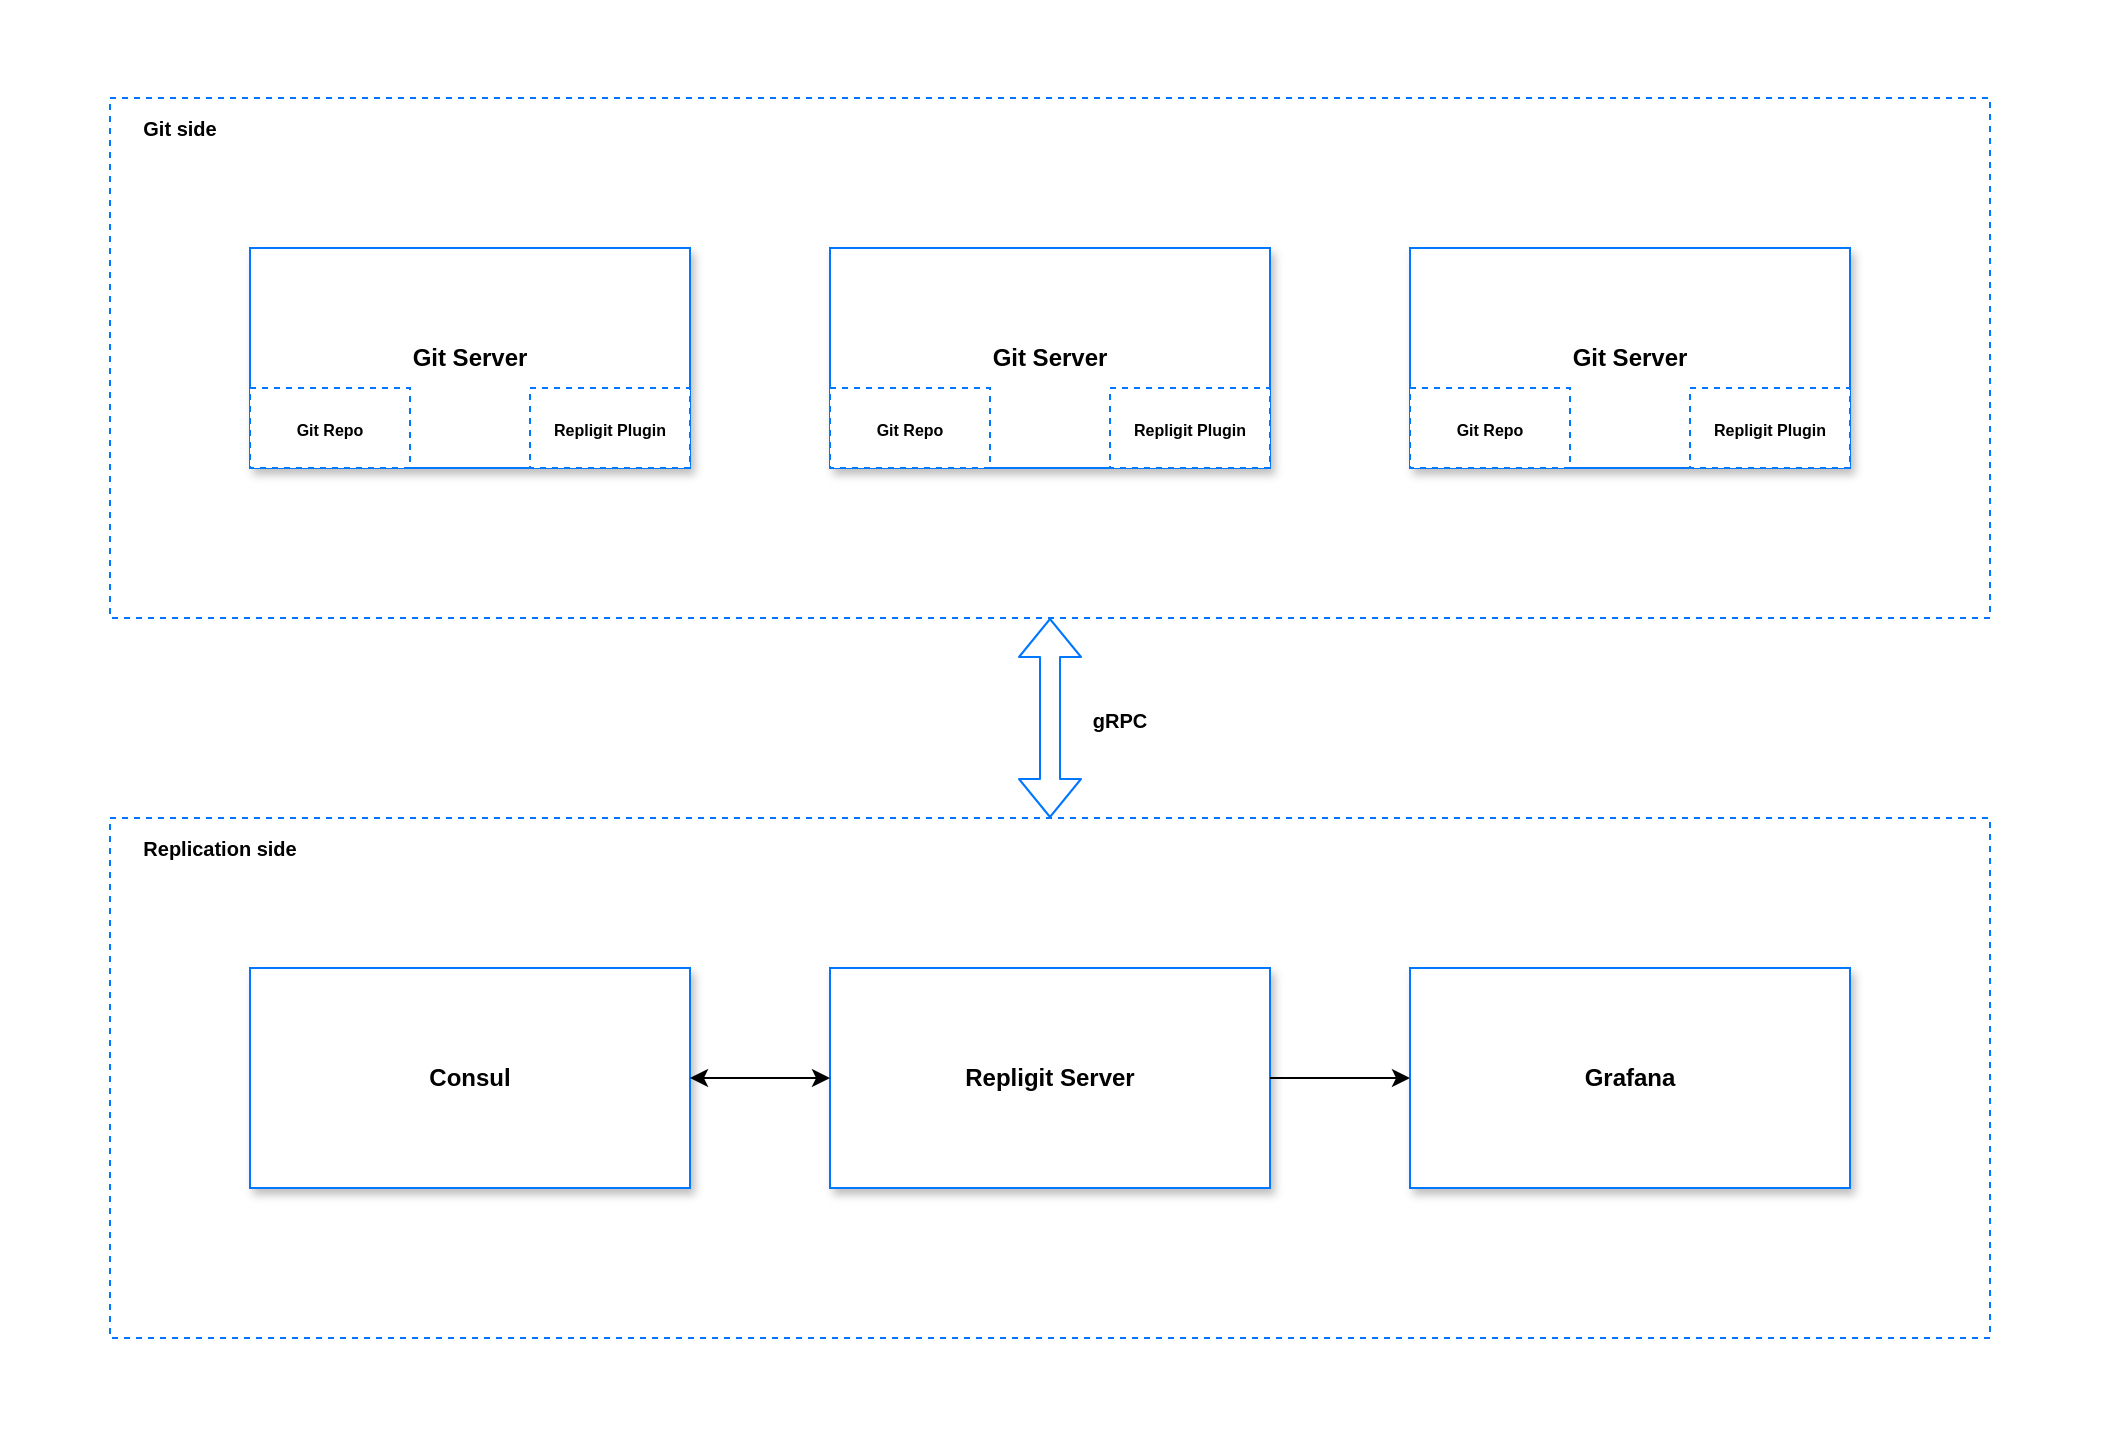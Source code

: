 <mxfile>
    <diagram id="hEeUyhEuUHNxcRoj7Iha" name="Page-1">
        <mxGraphModel dx="1708" dy="1765" grid="1" gridSize="10" guides="1" tooltips="1" connect="1" arrows="1" fold="1" page="1" pageScale="1" pageWidth="850" pageHeight="1100" math="0" shadow="0">
            <root>
                <mxCell id="0"/>
                <mxCell id="1" parent="0"/>
                <mxCell id="79" value="" style="rounded=0;whiteSpace=wrap;html=1;shadow=0;dashed=1;strokeColor=none;fontSize=8;" parent="1" vertex="1">
                    <mxGeometry x="-25" y="51" width="1050" height="720" as="geometry"/>
                </mxCell>
                <mxCell id="68" value="" style="rounded=0;whiteSpace=wrap;html=1;shadow=0;strokeColor=#0077FF;dashed=1;" parent="1" vertex="1">
                    <mxGeometry x="30" y="460" width="940" height="260" as="geometry"/>
                </mxCell>
                <mxCell id="60" value="" style="rounded=0;whiteSpace=wrap;html=1;shadow=0;strokeColor=#0077FF;dashed=1;" parent="1" vertex="1">
                    <mxGeometry x="30" y="100" width="940" height="260" as="geometry"/>
                </mxCell>
                <mxCell id="44" value="&lt;b&gt;Git Server&lt;/b&gt;" style="rounded=0;whiteSpace=wrap;html=1;shadow=1;strokeColor=#0077FF;" parent="1" vertex="1">
                    <mxGeometry x="100" y="175" width="220" height="110" as="geometry"/>
                </mxCell>
                <mxCell id="8" value="&lt;font style=&quot;font-size: 8px;&quot;&gt;&lt;b&gt;Repligit Plugin&lt;/b&gt;&lt;/font&gt;" style="rounded=0;whiteSpace=wrap;html=1;dashed=1;strokeColor=#0077FF;" parent="1" vertex="1">
                    <mxGeometry x="240" y="245" width="80" height="40" as="geometry"/>
                </mxCell>
                <mxCell id="61" value="&lt;b&gt;Git Server&lt;/b&gt;" style="rounded=0;whiteSpace=wrap;html=1;shadow=1;strokeColor=#0077FF;" parent="1" vertex="1">
                    <mxGeometry x="390" y="175" width="220" height="110" as="geometry"/>
                </mxCell>
                <mxCell id="62" value="&lt;b style=&quot;border-color: var(--border-color); font-size: 8px;&quot;&gt;Repligit Plugin&lt;/b&gt;" style="rounded=0;whiteSpace=wrap;html=1;dashed=1;strokeColor=#0077FF;" parent="1" vertex="1">
                    <mxGeometry x="530" y="245" width="80" height="40" as="geometry"/>
                </mxCell>
                <mxCell id="63" value="&lt;b&gt;Git Server&lt;/b&gt;" style="rounded=0;whiteSpace=wrap;html=1;shadow=1;strokeColor=#0077FF;" parent="1" vertex="1">
                    <mxGeometry x="680" y="175" width="220" height="110" as="geometry"/>
                </mxCell>
                <mxCell id="64" value="&lt;b style=&quot;border-color: var(--border-color); font-size: 8px;&quot;&gt;Repligit Plugin&lt;/b&gt;" style="rounded=0;whiteSpace=wrap;html=1;dashed=1;strokeColor=#0077FF;" parent="1" vertex="1">
                    <mxGeometry x="820" y="245" width="80" height="40" as="geometry"/>
                </mxCell>
                <mxCell id="65" value="&lt;b&gt;Consul&lt;/b&gt;" style="rounded=0;whiteSpace=wrap;html=1;shadow=1;strokeColor=#0077FF;" parent="1" vertex="1">
                    <mxGeometry x="100" y="535" width="220" height="110" as="geometry"/>
                </mxCell>
                <mxCell id="66" value="&lt;b&gt;Repligit Server&lt;/b&gt;" style="rounded=0;whiteSpace=wrap;html=1;shadow=1;strokeColor=#0077FF;" parent="1" vertex="1">
                    <mxGeometry x="390" y="535" width="220" height="110" as="geometry"/>
                </mxCell>
                <mxCell id="67" value="&lt;b&gt;Grafana&lt;/b&gt;" style="rounded=0;whiteSpace=wrap;html=1;shadow=1;strokeColor=#0077FF;" parent="1" vertex="1">
                    <mxGeometry x="680" y="535" width="220" height="110" as="geometry"/>
                </mxCell>
                <mxCell id="69" value="" style="endArrow=classic;startArrow=classic;html=1;fontSize=10;exitX=1;exitY=0.5;exitDx=0;exitDy=0;entryX=0;entryY=0.5;entryDx=0;entryDy=0;startFill=1;" parent="1" source="65" target="66" edge="1">
                    <mxGeometry width="50" height="50" relative="1" as="geometry">
                        <mxPoint x="680" y="380" as="sourcePoint"/>
                        <mxPoint x="730" y="330" as="targetPoint"/>
                    </mxGeometry>
                </mxCell>
                <mxCell id="70" value="" style="endArrow=none;startArrow=classic;html=1;fontSize=10;exitX=0;exitY=0.5;exitDx=0;exitDy=0;entryX=1;entryY=0.5;entryDx=0;entryDy=0;startFill=1;endFill=0;" parent="1" source="67" target="66" edge="1">
                    <mxGeometry width="50" height="50" relative="1" as="geometry">
                        <mxPoint x="330" y="600" as="sourcePoint"/>
                        <mxPoint x="400" y="600" as="targetPoint"/>
                    </mxGeometry>
                </mxCell>
                <mxCell id="71" value="" style="shape=flexArrow;endArrow=classic;startArrow=classic;html=1;fontSize=10;exitX=0.5;exitY=0;exitDx=0;exitDy=0;entryX=0.5;entryY=1;entryDx=0;entryDy=0;strokeColor=#0077FF;" parent="1" source="68" target="60" edge="1">
                    <mxGeometry width="100" height="100" relative="1" as="geometry">
                        <mxPoint x="650" y="400" as="sourcePoint"/>
                        <mxPoint x="750" y="300" as="targetPoint"/>
                    </mxGeometry>
                </mxCell>
                <mxCell id="73" value="&lt;b&gt;Git side&lt;/b&gt;" style="text;html=1;strokeColor=none;fillColor=none;align=center;verticalAlign=middle;whiteSpace=wrap;rounded=0;shadow=0;dashed=1;fontSize=10;" parent="1" vertex="1">
                    <mxGeometry x="30" y="100" width="70" height="30" as="geometry"/>
                </mxCell>
                <mxCell id="74" value="&lt;b&gt;Replication side&lt;/b&gt;" style="text;html=1;strokeColor=none;fillColor=none;align=center;verticalAlign=middle;whiteSpace=wrap;rounded=0;shadow=0;dashed=1;fontSize=10;" parent="1" vertex="1">
                    <mxGeometry x="30" y="460" width="110" height="30" as="geometry"/>
                </mxCell>
                <mxCell id="75" value="&lt;b&gt;gRPC&lt;/b&gt;" style="text;html=1;strokeColor=none;fillColor=none;align=center;verticalAlign=middle;whiteSpace=wrap;rounded=0;shadow=0;dashed=1;fontSize=10;" parent="1" vertex="1">
                    <mxGeometry x="510" y="396" width="50" height="30" as="geometry"/>
                </mxCell>
                <mxCell id="76" value="&lt;font style=&quot;font-size: 8px;&quot;&gt;&lt;b&gt;Git Repo&lt;/b&gt;&lt;/font&gt;" style="rounded=0;whiteSpace=wrap;html=1;dashed=1;strokeColor=#0077FF;" parent="1" vertex="1">
                    <mxGeometry x="100" y="245" width="80" height="40" as="geometry"/>
                </mxCell>
                <mxCell id="77" value="&lt;font style=&quot;font-size: 8px;&quot;&gt;&lt;b&gt;Git Repo&lt;/b&gt;&lt;/font&gt;" style="rounded=0;whiteSpace=wrap;html=1;dashed=1;strokeColor=#0077FF;" parent="1" vertex="1">
                    <mxGeometry x="390" y="245" width="80" height="40" as="geometry"/>
                </mxCell>
                <mxCell id="78" value="&lt;font style=&quot;font-size: 8px;&quot;&gt;&lt;b&gt;Git Repo&lt;/b&gt;&lt;/font&gt;" style="rounded=0;whiteSpace=wrap;html=1;dashed=1;strokeColor=#0077FF;" parent="1" vertex="1">
                    <mxGeometry x="680" y="245" width="80" height="40" as="geometry"/>
                </mxCell>
            </root>
        </mxGraphModel>
    </diagram>
</mxfile>